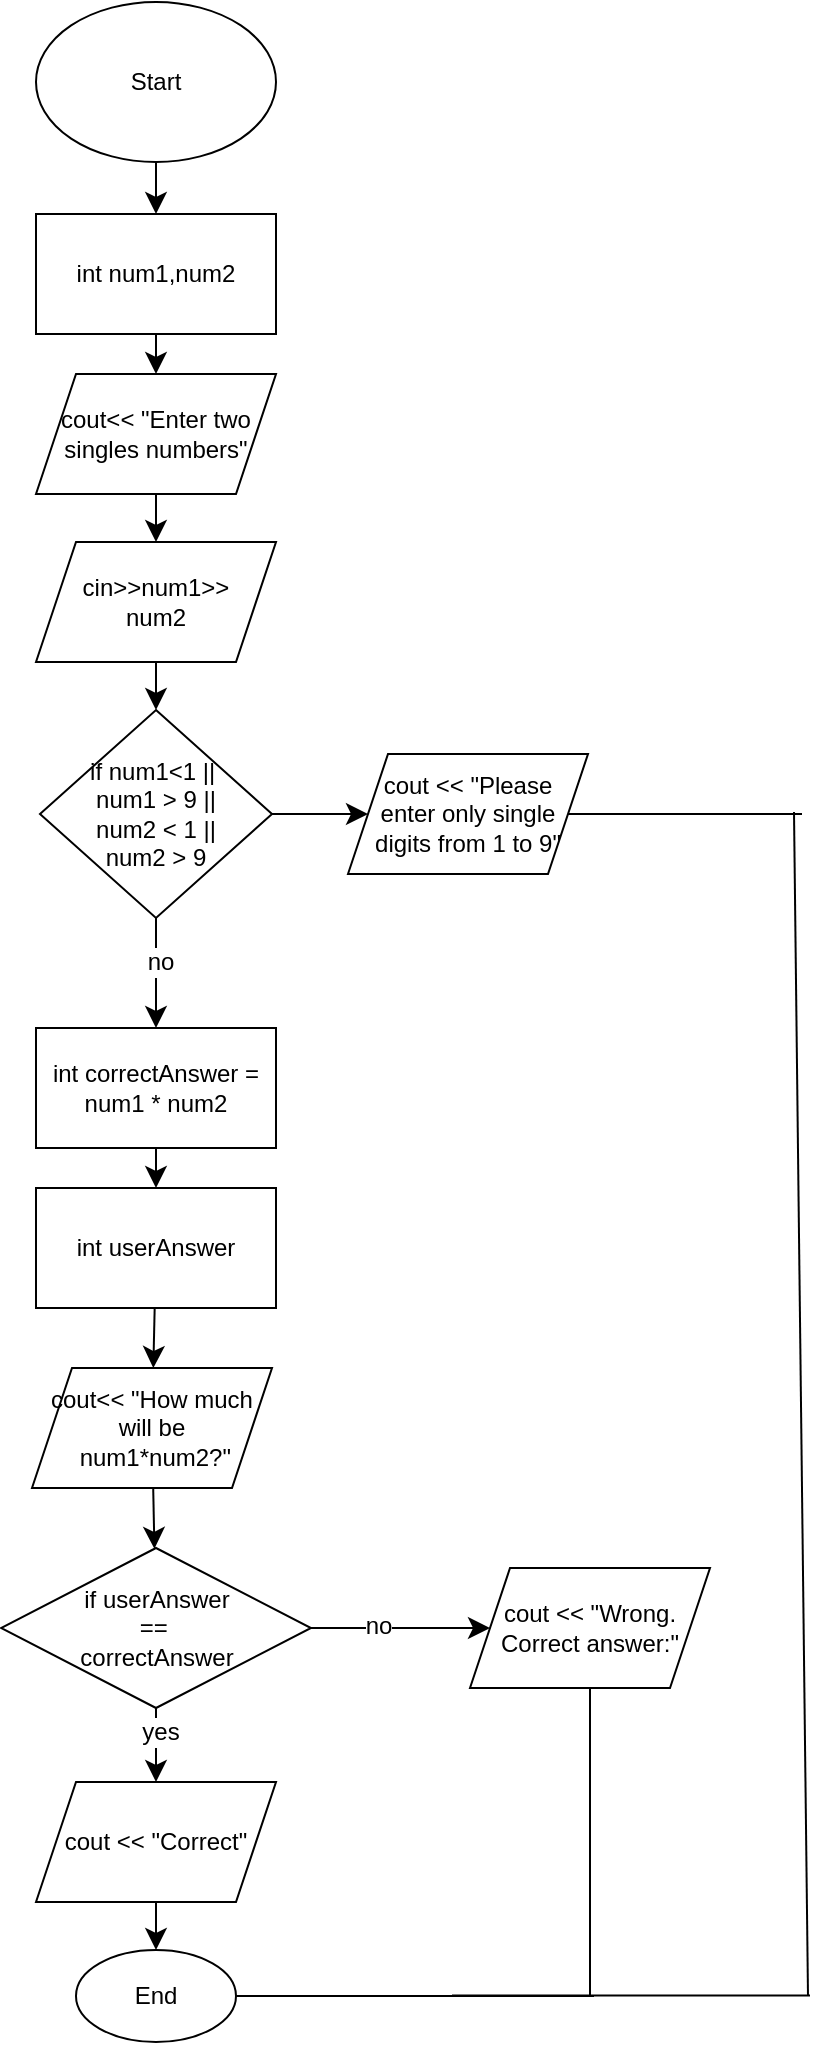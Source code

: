 <mxfile version="24.8.4">
  <diagram name="Сторінка-1" id="SHfca3uc9v44EXqGb3nT">
    <mxGraphModel dx="1537" dy="1037" grid="0" gridSize="10" guides="1" tooltips="1" connect="1" arrows="1" fold="1" page="0" pageScale="1" pageWidth="827" pageHeight="1169" math="0" shadow="0">
      <root>
        <mxCell id="0" />
        <mxCell id="1" parent="0" />
        <mxCell id="PMdNQ79yUUbQThwUJEt5-3" value="" style="edgeStyle=none;curved=1;rounded=0;orthogonalLoop=1;jettySize=auto;html=1;fontSize=12;startSize=8;endSize=8;" edge="1" parent="1" source="PMdNQ79yUUbQThwUJEt5-1" target="PMdNQ79yUUbQThwUJEt5-2">
          <mxGeometry relative="1" as="geometry" />
        </mxCell>
        <mxCell id="PMdNQ79yUUbQThwUJEt5-1" value="Start" style="ellipse;whiteSpace=wrap;html=1;" vertex="1" parent="1">
          <mxGeometry x="74" y="41" width="120" height="80" as="geometry" />
        </mxCell>
        <mxCell id="PMdNQ79yUUbQThwUJEt5-5" style="edgeStyle=none;curved=1;rounded=0;orthogonalLoop=1;jettySize=auto;html=1;entryX=0.5;entryY=0;entryDx=0;entryDy=0;fontSize=12;startSize=8;endSize=8;" edge="1" parent="1" source="PMdNQ79yUUbQThwUJEt5-2" target="PMdNQ79yUUbQThwUJEt5-4">
          <mxGeometry relative="1" as="geometry" />
        </mxCell>
        <mxCell id="PMdNQ79yUUbQThwUJEt5-2" value="int num1,num2" style="rounded=0;whiteSpace=wrap;html=1;" vertex="1" parent="1">
          <mxGeometry x="74" y="147" width="120" height="60" as="geometry" />
        </mxCell>
        <mxCell id="PMdNQ79yUUbQThwUJEt5-8" value="" style="edgeStyle=none;curved=1;rounded=0;orthogonalLoop=1;jettySize=auto;html=1;fontSize=12;startSize=8;endSize=8;" edge="1" parent="1" source="PMdNQ79yUUbQThwUJEt5-4" target="PMdNQ79yUUbQThwUJEt5-7">
          <mxGeometry relative="1" as="geometry" />
        </mxCell>
        <mxCell id="PMdNQ79yUUbQThwUJEt5-4" value="cout&amp;lt;&amp;lt; &quot;Enter two&lt;br&gt;singles numbers&quot;" style="shape=parallelogram;perimeter=parallelogramPerimeter;whiteSpace=wrap;html=1;fixedSize=1;" vertex="1" parent="1">
          <mxGeometry x="74" y="227" width="120" height="60" as="geometry" />
        </mxCell>
        <mxCell id="PMdNQ79yUUbQThwUJEt5-12" value="" style="edgeStyle=none;curved=1;rounded=0;orthogonalLoop=1;jettySize=auto;html=1;fontSize=12;startSize=8;endSize=8;" edge="1" parent="1" source="PMdNQ79yUUbQThwUJEt5-7" target="PMdNQ79yUUbQThwUJEt5-11">
          <mxGeometry relative="1" as="geometry" />
        </mxCell>
        <mxCell id="PMdNQ79yUUbQThwUJEt5-7" value="cin&amp;gt;&amp;gt;num1&amp;gt;&amp;gt;&lt;div&gt;num2&lt;/div&gt;" style="shape=parallelogram;perimeter=parallelogramPerimeter;whiteSpace=wrap;html=1;fixedSize=1;" vertex="1" parent="1">
          <mxGeometry x="74" y="311" width="120" height="60" as="geometry" />
        </mxCell>
        <mxCell id="PMdNQ79yUUbQThwUJEt5-14" value="" style="edgeStyle=none;curved=1;rounded=0;orthogonalLoop=1;jettySize=auto;html=1;fontSize=12;startSize=8;endSize=8;" edge="1" parent="1" source="PMdNQ79yUUbQThwUJEt5-11" target="PMdNQ79yUUbQThwUJEt5-13">
          <mxGeometry relative="1" as="geometry" />
        </mxCell>
        <mxCell id="PMdNQ79yUUbQThwUJEt5-16" value="" style="edgeStyle=none;curved=1;rounded=0;orthogonalLoop=1;jettySize=auto;html=1;fontSize=12;startSize=8;endSize=8;" edge="1" parent="1" source="PMdNQ79yUUbQThwUJEt5-11" target="PMdNQ79yUUbQThwUJEt5-15">
          <mxGeometry relative="1" as="geometry" />
        </mxCell>
        <mxCell id="PMdNQ79yUUbQThwUJEt5-17" value="no" style="edgeLabel;html=1;align=center;verticalAlign=middle;resizable=0;points=[];fontSize=12;" vertex="1" connectable="0" parent="PMdNQ79yUUbQThwUJEt5-16">
          <mxGeometry x="-0.213" y="2" relative="1" as="geometry">
            <mxPoint as="offset" />
          </mxGeometry>
        </mxCell>
        <mxCell id="PMdNQ79yUUbQThwUJEt5-11" value="if num1&amp;lt;1 ||&amp;nbsp;&lt;div&gt;num1 &amp;gt; 9 ||&lt;/div&gt;&lt;div&gt;num2 &amp;lt; 1 ||&lt;/div&gt;&lt;div&gt;num2 &amp;gt; 9&lt;/div&gt;" style="rhombus;whiteSpace=wrap;html=1;" vertex="1" parent="1">
          <mxGeometry x="76" y="395" width="116" height="104" as="geometry" />
        </mxCell>
        <mxCell id="PMdNQ79yUUbQThwUJEt5-13" value="cout &amp;lt;&amp;lt; &quot;Please&lt;div&gt;enter only single&lt;/div&gt;&lt;div&gt;digits from 1 to 9&quot;&lt;/div&gt;" style="shape=parallelogram;perimeter=parallelogramPerimeter;whiteSpace=wrap;html=1;fixedSize=1;" vertex="1" parent="1">
          <mxGeometry x="230" y="417" width="120" height="60" as="geometry" />
        </mxCell>
        <mxCell id="PMdNQ79yUUbQThwUJEt5-19" value="" style="edgeStyle=none;curved=1;rounded=0;orthogonalLoop=1;jettySize=auto;html=1;fontSize=12;startSize=8;endSize=8;" edge="1" parent="1" source="PMdNQ79yUUbQThwUJEt5-15" target="PMdNQ79yUUbQThwUJEt5-18">
          <mxGeometry relative="1" as="geometry" />
        </mxCell>
        <mxCell id="PMdNQ79yUUbQThwUJEt5-15" value="int correctAnswer =&lt;div&gt;num1 * num2&lt;/div&gt;" style="whiteSpace=wrap;html=1;" vertex="1" parent="1">
          <mxGeometry x="74" y="554" width="120" height="60" as="geometry" />
        </mxCell>
        <mxCell id="PMdNQ79yUUbQThwUJEt5-21" value="" style="edgeStyle=none;curved=1;rounded=0;orthogonalLoop=1;jettySize=auto;html=1;fontSize=12;startSize=8;endSize=8;" edge="1" parent="1" source="PMdNQ79yUUbQThwUJEt5-18" target="PMdNQ79yUUbQThwUJEt5-20">
          <mxGeometry relative="1" as="geometry" />
        </mxCell>
        <mxCell id="PMdNQ79yUUbQThwUJEt5-18" value="int userAnswer" style="whiteSpace=wrap;html=1;" vertex="1" parent="1">
          <mxGeometry x="74" y="634" width="120" height="60" as="geometry" />
        </mxCell>
        <mxCell id="PMdNQ79yUUbQThwUJEt5-23" value="" style="edgeStyle=none;curved=1;rounded=0;orthogonalLoop=1;jettySize=auto;html=1;fontSize=12;startSize=8;endSize=8;" edge="1" parent="1" source="PMdNQ79yUUbQThwUJEt5-20" target="PMdNQ79yUUbQThwUJEt5-22">
          <mxGeometry relative="1" as="geometry" />
        </mxCell>
        <mxCell id="PMdNQ79yUUbQThwUJEt5-20" value="cout&amp;lt;&amp;lt; &quot;How much&lt;div&gt;will be&lt;/div&gt;&lt;div&gt;&amp;nbsp;num1*num2?&quot;&lt;/div&gt;" style="shape=parallelogram;perimeter=parallelogramPerimeter;whiteSpace=wrap;html=1;fixedSize=1;" vertex="1" parent="1">
          <mxGeometry x="72" y="724" width="120" height="60" as="geometry" />
        </mxCell>
        <mxCell id="PMdNQ79yUUbQThwUJEt5-25" value="" style="edgeStyle=none;curved=1;rounded=0;orthogonalLoop=1;jettySize=auto;html=1;fontSize=12;startSize=8;endSize=8;" edge="1" parent="1" source="PMdNQ79yUUbQThwUJEt5-22" target="PMdNQ79yUUbQThwUJEt5-24">
          <mxGeometry relative="1" as="geometry" />
        </mxCell>
        <mxCell id="PMdNQ79yUUbQThwUJEt5-26" value="yes" style="edgeLabel;html=1;align=center;verticalAlign=middle;resizable=0;points=[];fontSize=12;" vertex="1" connectable="0" parent="PMdNQ79yUUbQThwUJEt5-25">
          <mxGeometry x="-0.383" y="2" relative="1" as="geometry">
            <mxPoint as="offset" />
          </mxGeometry>
        </mxCell>
        <mxCell id="PMdNQ79yUUbQThwUJEt5-28" value="" style="edgeStyle=none;curved=1;rounded=0;orthogonalLoop=1;jettySize=auto;html=1;fontSize=12;startSize=8;endSize=8;" edge="1" parent="1" source="PMdNQ79yUUbQThwUJEt5-22" target="PMdNQ79yUUbQThwUJEt5-27">
          <mxGeometry relative="1" as="geometry" />
        </mxCell>
        <mxCell id="PMdNQ79yUUbQThwUJEt5-29" value="no" style="edgeLabel;html=1;align=center;verticalAlign=middle;resizable=0;points=[];fontSize=12;" vertex="1" connectable="0" parent="PMdNQ79yUUbQThwUJEt5-28">
          <mxGeometry x="-0.251" y="1" relative="1" as="geometry">
            <mxPoint as="offset" />
          </mxGeometry>
        </mxCell>
        <mxCell id="PMdNQ79yUUbQThwUJEt5-22" value="if userAnswer&lt;div&gt;==&amp;nbsp;&lt;/div&gt;&lt;div&gt;correctAnswer&lt;/div&gt;" style="rhombus;whiteSpace=wrap;html=1;" vertex="1" parent="1">
          <mxGeometry x="56.5" y="814" width="155" height="80" as="geometry" />
        </mxCell>
        <mxCell id="PMdNQ79yUUbQThwUJEt5-31" value="" style="edgeStyle=none;curved=1;rounded=0;orthogonalLoop=1;jettySize=auto;html=1;fontSize=12;startSize=8;endSize=8;" edge="1" parent="1" source="PMdNQ79yUUbQThwUJEt5-24" target="PMdNQ79yUUbQThwUJEt5-30">
          <mxGeometry relative="1" as="geometry" />
        </mxCell>
        <mxCell id="PMdNQ79yUUbQThwUJEt5-24" value="cout &amp;lt;&amp;lt; &quot;Correct&quot;" style="shape=parallelogram;perimeter=parallelogramPerimeter;whiteSpace=wrap;html=1;fixedSize=1;" vertex="1" parent="1">
          <mxGeometry x="74" y="931" width="120" height="60" as="geometry" />
        </mxCell>
        <mxCell id="PMdNQ79yUUbQThwUJEt5-27" value="cout &amp;lt;&amp;lt; &quot;Wrong.&lt;div&gt;Correct answer:&quot;&lt;/div&gt;" style="shape=parallelogram;perimeter=parallelogramPerimeter;whiteSpace=wrap;html=1;fixedSize=1;" vertex="1" parent="1">
          <mxGeometry x="291" y="824" width="120" height="60" as="geometry" />
        </mxCell>
        <mxCell id="PMdNQ79yUUbQThwUJEt5-30" value="End" style="ellipse;whiteSpace=wrap;html=1;" vertex="1" parent="1">
          <mxGeometry x="94" y="1015" width="80" height="46" as="geometry" />
        </mxCell>
        <mxCell id="PMdNQ79yUUbQThwUJEt5-33" value="" style="endArrow=none;html=1;rounded=0;fontSize=12;startSize=8;endSize=8;curved=1;entryX=0.5;entryY=1;entryDx=0;entryDy=0;" edge="1" parent="1" target="PMdNQ79yUUbQThwUJEt5-27">
          <mxGeometry width="50" height="50" relative="1" as="geometry">
            <mxPoint x="351" y="1038" as="sourcePoint" />
            <mxPoint x="229" y="1090" as="targetPoint" />
          </mxGeometry>
        </mxCell>
        <mxCell id="PMdNQ79yUUbQThwUJEt5-34" value="" style="endArrow=none;html=1;rounded=0;fontSize=12;startSize=8;endSize=8;curved=1;entryX=1;entryY=0.5;entryDx=0;entryDy=0;" edge="1" parent="1" target="PMdNQ79yUUbQThwUJEt5-30">
          <mxGeometry width="50" height="50" relative="1" as="geometry">
            <mxPoint x="353" y="1038" as="sourcePoint" />
            <mxPoint x="361" y="894" as="targetPoint" />
          </mxGeometry>
        </mxCell>
        <mxCell id="PMdNQ79yUUbQThwUJEt5-35" value="" style="endArrow=none;html=1;rounded=0;fontSize=12;startSize=8;endSize=8;curved=1;exitX=1;exitY=0.5;exitDx=0;exitDy=0;" edge="1" parent="1" source="PMdNQ79yUUbQThwUJEt5-13">
          <mxGeometry width="50" height="50" relative="1" as="geometry">
            <mxPoint x="92" y="825" as="sourcePoint" />
            <mxPoint x="457" y="447" as="targetPoint" />
          </mxGeometry>
        </mxCell>
        <mxCell id="PMdNQ79yUUbQThwUJEt5-36" value="" style="endArrow=none;html=1;rounded=0;fontSize=12;startSize=8;endSize=8;curved=1;" edge="1" parent="1">
          <mxGeometry width="50" height="50" relative="1" as="geometry">
            <mxPoint x="453" y="446" as="sourcePoint" />
            <mxPoint x="460" y="1038" as="targetPoint" />
          </mxGeometry>
        </mxCell>
        <mxCell id="PMdNQ79yUUbQThwUJEt5-37" value="" style="endArrow=none;html=1;rounded=0;fontSize=12;startSize=8;endSize=8;curved=1;entryX=1;entryY=0.5;entryDx=0;entryDy=0;" edge="1" parent="1">
          <mxGeometry width="50" height="50" relative="1" as="geometry">
            <mxPoint x="461" y="1037.74" as="sourcePoint" />
            <mxPoint x="282" y="1037.74" as="targetPoint" />
          </mxGeometry>
        </mxCell>
      </root>
    </mxGraphModel>
  </diagram>
</mxfile>
